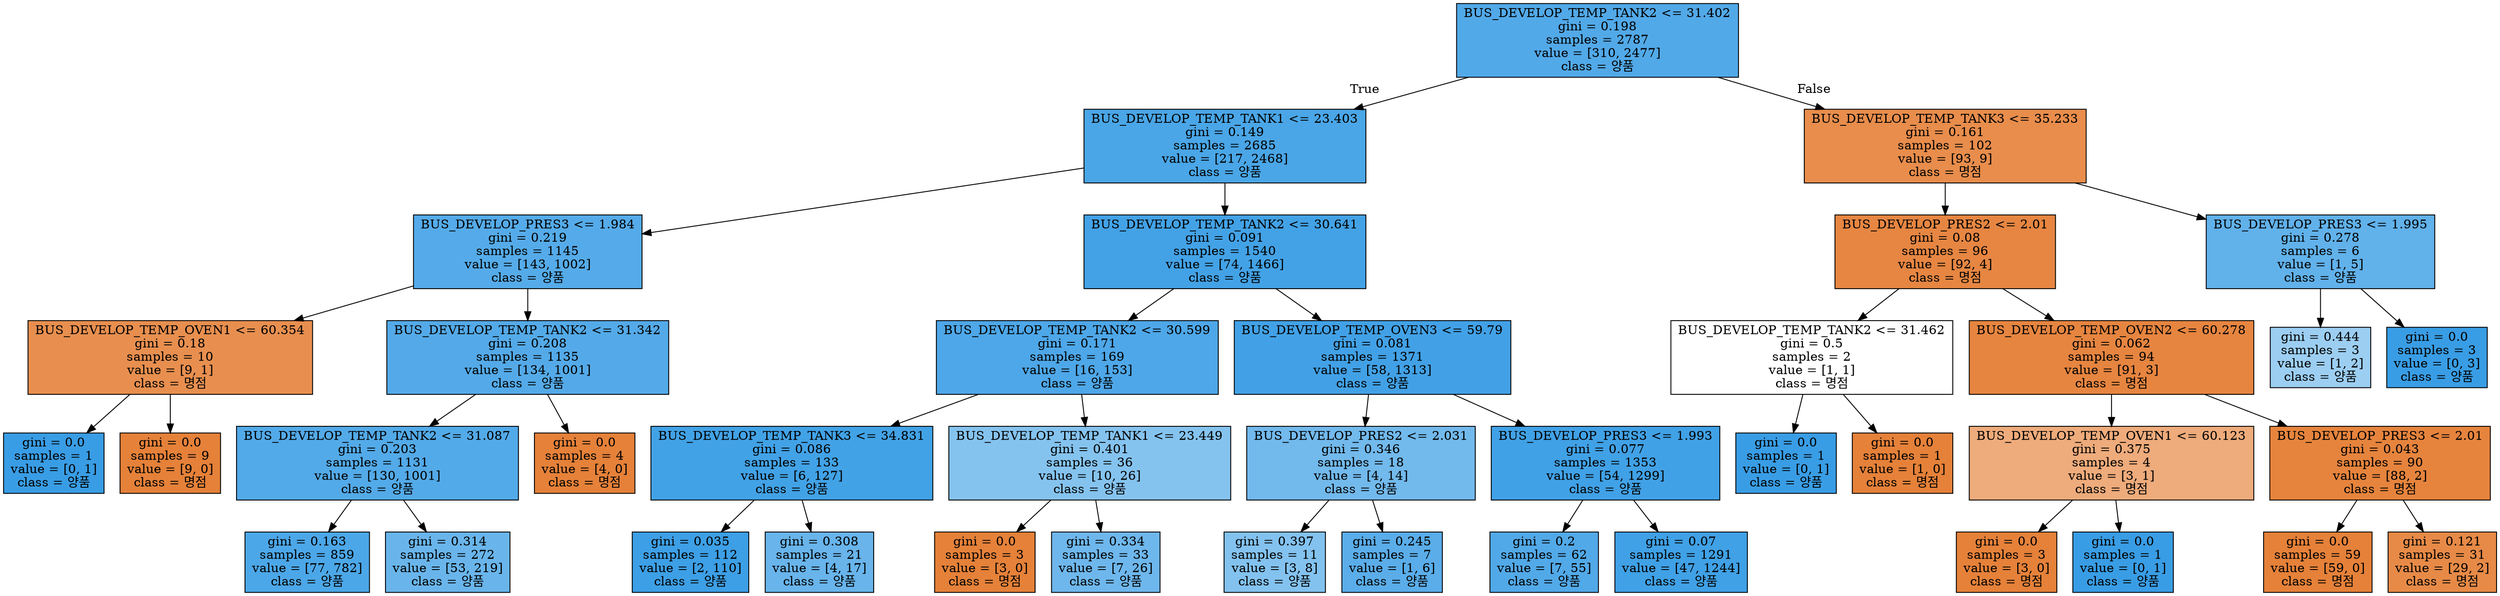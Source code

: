 digraph Tree {
node [shape=box, style="filled", color="black"] ;
0 [label="BUS_DEVELOP_TEMP_TANK2 <= 31.402\ngini = 0.198\nsamples = 2787\nvalue = [310, 2477]\nclass = 양품", fillcolor="#52a9e8"] ;
1 [label="BUS_DEVELOP_TEMP_TANK1 <= 23.403\ngini = 0.149\nsamples = 2685\nvalue = [217, 2468]\nclass = 양품", fillcolor="#4aa6e7"] ;
0 -> 1 [labeldistance=2.5, labelangle=45, headlabel="True"] ;
2 [label="BUS_DEVELOP_PRES3 <= 1.984\ngini = 0.219\nsamples = 1145\nvalue = [143, 1002]\nclass = 양품", fillcolor="#55abe9"] ;
1 -> 2 ;
3 [label="BUS_DEVELOP_TEMP_OVEN1 <= 60.354\ngini = 0.18\nsamples = 10\nvalue = [9, 1]\nclass = 명점", fillcolor="#e88f4f"] ;
2 -> 3 ;
4 [label="gini = 0.0\nsamples = 1\nvalue = [0, 1]\nclass = 양품", fillcolor="#399de5"] ;
3 -> 4 ;
5 [label="gini = 0.0\nsamples = 9\nvalue = [9, 0]\nclass = 명점", fillcolor="#e58139"] ;
3 -> 5 ;
6 [label="BUS_DEVELOP_TEMP_TANK2 <= 31.342\ngini = 0.208\nsamples = 1135\nvalue = [134, 1001]\nclass = 양품", fillcolor="#54aae8"] ;
2 -> 6 ;
7 [label="BUS_DEVELOP_TEMP_TANK2 <= 31.087\ngini = 0.203\nsamples = 1131\nvalue = [130, 1001]\nclass = 양품", fillcolor="#53aae8"] ;
6 -> 7 ;
8 [label="gini = 0.163\nsamples = 859\nvalue = [77, 782]\nclass = 양품", fillcolor="#4ca7e8"] ;
7 -> 8 ;
9 [label="gini = 0.314\nsamples = 272\nvalue = [53, 219]\nclass = 양품", fillcolor="#69b5eb"] ;
7 -> 9 ;
10 [label="gini = 0.0\nsamples = 4\nvalue = [4, 0]\nclass = 명점", fillcolor="#e58139"] ;
6 -> 10 ;
11 [label="BUS_DEVELOP_TEMP_TANK2 <= 30.641\ngini = 0.091\nsamples = 1540\nvalue = [74, 1466]\nclass = 양품", fillcolor="#43a2e6"] ;
1 -> 11 ;
12 [label="BUS_DEVELOP_TEMP_TANK2 <= 30.599\ngini = 0.171\nsamples = 169\nvalue = [16, 153]\nclass = 양품", fillcolor="#4ea7e8"] ;
11 -> 12 ;
13 [label="BUS_DEVELOP_TEMP_TANK3 <= 34.831\ngini = 0.086\nsamples = 133\nvalue = [6, 127]\nclass = 양품", fillcolor="#42a2e6"] ;
12 -> 13 ;
14 [label="gini = 0.035\nsamples = 112\nvalue = [2, 110]\nclass = 양품", fillcolor="#3d9fe5"] ;
13 -> 14 ;
15 [label="gini = 0.308\nsamples = 21\nvalue = [4, 17]\nclass = 양품", fillcolor="#68b4eb"] ;
13 -> 15 ;
16 [label="BUS_DEVELOP_TEMP_TANK1 <= 23.449\ngini = 0.401\nsamples = 36\nvalue = [10, 26]\nclass = 양품", fillcolor="#85c3ef"] ;
12 -> 16 ;
17 [label="gini = 0.0\nsamples = 3\nvalue = [3, 0]\nclass = 명점", fillcolor="#e58139"] ;
16 -> 17 ;
18 [label="gini = 0.334\nsamples = 33\nvalue = [7, 26]\nclass = 양품", fillcolor="#6eb7ec"] ;
16 -> 18 ;
19 [label="BUS_DEVELOP_TEMP_OVEN3 <= 59.79\ngini = 0.081\nsamples = 1371\nvalue = [58, 1313]\nclass = 양품", fillcolor="#42a1e6"] ;
11 -> 19 ;
20 [label="BUS_DEVELOP_PRES2 <= 2.031\ngini = 0.346\nsamples = 18\nvalue = [4, 14]\nclass = 양품", fillcolor="#72b9ec"] ;
19 -> 20 ;
21 [label="gini = 0.397\nsamples = 11\nvalue = [3, 8]\nclass = 양품", fillcolor="#83c2ef"] ;
20 -> 21 ;
22 [label="gini = 0.245\nsamples = 7\nvalue = [1, 6]\nclass = 양품", fillcolor="#5aade9"] ;
20 -> 22 ;
23 [label="BUS_DEVELOP_PRES3 <= 1.993\ngini = 0.077\nsamples = 1353\nvalue = [54, 1299]\nclass = 양품", fillcolor="#41a1e6"] ;
19 -> 23 ;
24 [label="gini = 0.2\nsamples = 62\nvalue = [7, 55]\nclass = 양품", fillcolor="#52a9e8"] ;
23 -> 24 ;
25 [label="gini = 0.07\nsamples = 1291\nvalue = [47, 1244]\nclass = 양품", fillcolor="#40a1e6"] ;
23 -> 25 ;
26 [label="BUS_DEVELOP_TEMP_TANK3 <= 35.233\ngini = 0.161\nsamples = 102\nvalue = [93, 9]\nclass = 명점", fillcolor="#e88d4c"] ;
0 -> 26 [labeldistance=2.5, labelangle=-45, headlabel="False"] ;
27 [label="BUS_DEVELOP_PRES2 <= 2.01\ngini = 0.08\nsamples = 96\nvalue = [92, 4]\nclass = 명점", fillcolor="#e68642"] ;
26 -> 27 ;
28 [label="BUS_DEVELOP_TEMP_TANK2 <= 31.462\ngini = 0.5\nsamples = 2\nvalue = [1, 1]\nclass = 명점", fillcolor="#ffffff"] ;
27 -> 28 ;
29 [label="gini = 0.0\nsamples = 1\nvalue = [0, 1]\nclass = 양품", fillcolor="#399de5"] ;
28 -> 29 ;
30 [label="gini = 0.0\nsamples = 1\nvalue = [1, 0]\nclass = 명점", fillcolor="#e58139"] ;
28 -> 30 ;
31 [label="BUS_DEVELOP_TEMP_OVEN2 <= 60.278\ngini = 0.062\nsamples = 94\nvalue = [91, 3]\nclass = 명점", fillcolor="#e68540"] ;
27 -> 31 ;
32 [label="BUS_DEVELOP_TEMP_OVEN1 <= 60.123\ngini = 0.375\nsamples = 4\nvalue = [3, 1]\nclass = 명점", fillcolor="#eeab7b"] ;
31 -> 32 ;
33 [label="gini = 0.0\nsamples = 3\nvalue = [3, 0]\nclass = 명점", fillcolor="#e58139"] ;
32 -> 33 ;
34 [label="gini = 0.0\nsamples = 1\nvalue = [0, 1]\nclass = 양품", fillcolor="#399de5"] ;
32 -> 34 ;
35 [label="BUS_DEVELOP_PRES3 <= 2.01\ngini = 0.043\nsamples = 90\nvalue = [88, 2]\nclass = 명점", fillcolor="#e6843d"] ;
31 -> 35 ;
36 [label="gini = 0.0\nsamples = 59\nvalue = [59, 0]\nclass = 명점", fillcolor="#e58139"] ;
35 -> 36 ;
37 [label="gini = 0.121\nsamples = 31\nvalue = [29, 2]\nclass = 명점", fillcolor="#e78a47"] ;
35 -> 37 ;
38 [label="BUS_DEVELOP_PRES3 <= 1.995\ngini = 0.278\nsamples = 6\nvalue = [1, 5]\nclass = 양품", fillcolor="#61b1ea"] ;
26 -> 38 ;
39 [label="gini = 0.444\nsamples = 3\nvalue = [1, 2]\nclass = 양품", fillcolor="#9ccef2"] ;
38 -> 39 ;
40 [label="gini = 0.0\nsamples = 3\nvalue = [0, 3]\nclass = 양품", fillcolor="#399de5"] ;
38 -> 40 ;
}